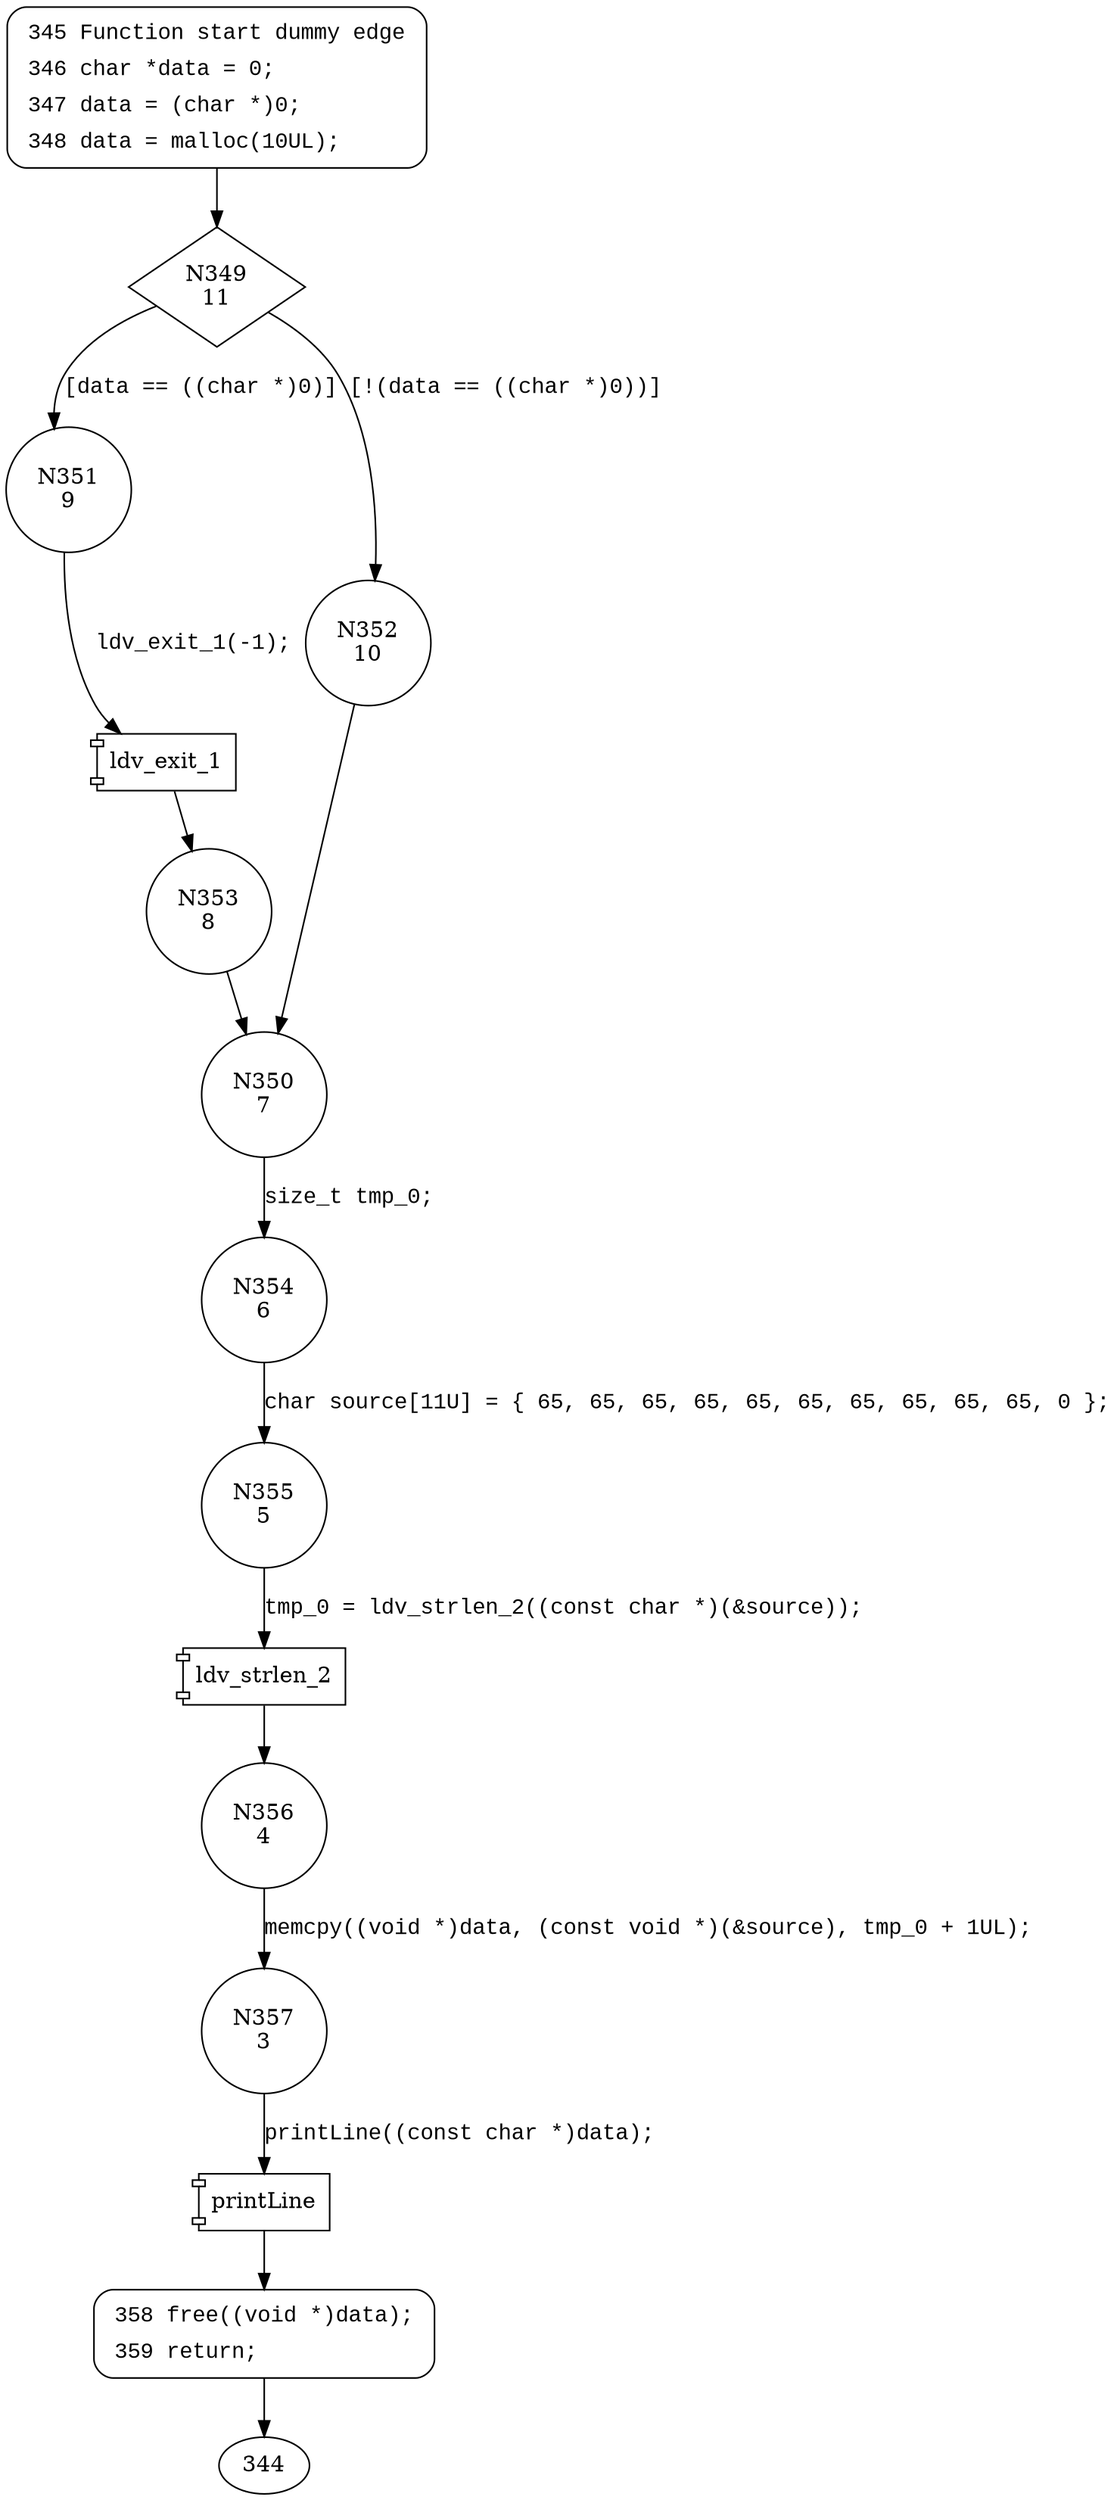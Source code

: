 digraph CWE122_Heap_Based_Buffer_Overflow__c_CWE193_char_memcpy_02_bad {
349 [shape="diamond" label="N349\n11"]
351 [shape="circle" label="N351\n9"]
352 [shape="circle" label="N352\n10"]
350 [shape="circle" label="N350\n7"]
354 [shape="circle" label="N354\n6"]
355 [shape="circle" label="N355\n5"]
356 [shape="circle" label="N356\n4"]
357 [shape="circle" label="N357\n3"]
358 [shape="circle" label="N358\n2"]
353 [shape="circle" label="N353\n8"]
345 [style="filled,bold" penwidth="1" fillcolor="white" fontname="Courier New" shape="Mrecord" label=<<table border="0" cellborder="0" cellpadding="3" bgcolor="white"><tr><td align="right">345</td><td align="left">Function start dummy edge</td></tr><tr><td align="right">346</td><td align="left">char *data = 0;</td></tr><tr><td align="right">347</td><td align="left">data = (char *)0;</td></tr><tr><td align="right">348</td><td align="left">data = malloc(10UL);</td></tr></table>>]
345 -> 349[label=""]
358 [style="filled,bold" penwidth="1" fillcolor="white" fontname="Courier New" shape="Mrecord" label=<<table border="0" cellborder="0" cellpadding="3" bgcolor="white"><tr><td align="right">358</td><td align="left">free((void *)data);</td></tr><tr><td align="right">359</td><td align="left">return;</td></tr></table>>]
358 -> 344[label=""]
349 -> 351 [label="[data == ((char *)0)]" fontname="Courier New"]
349 -> 352 [label="[!(data == ((char *)0))]" fontname="Courier New"]
350 -> 354 [label="size_t tmp_0;" fontname="Courier New"]
100027 [shape="component" label="ldv_strlen_2"]
355 -> 100027 [label="tmp_0 = ldv_strlen_2((const char *)(&source));" fontname="Courier New"]
100027 -> 356 [label="" fontname="Courier New"]
100028 [shape="component" label="printLine"]
357 -> 100028 [label="printLine((const char *)data);" fontname="Courier New"]
100028 -> 358 [label="" fontname="Courier New"]
100029 [shape="component" label="ldv_exit_1"]
351 -> 100029 [label="ldv_exit_1(-1);" fontname="Courier New"]
100029 -> 353 [label="" fontname="Courier New"]
352 -> 350 [label="" fontname="Courier New"]
354 -> 355 [label="char source[11U] = { 65, 65, 65, 65, 65, 65, 65, 65, 65, 65, 0 };" fontname="Courier New"]
356 -> 357 [label="memcpy((void *)data, (const void *)(&source), tmp_0 + 1UL);" fontname="Courier New"]
353 -> 350 [label="" fontname="Courier New"]
}